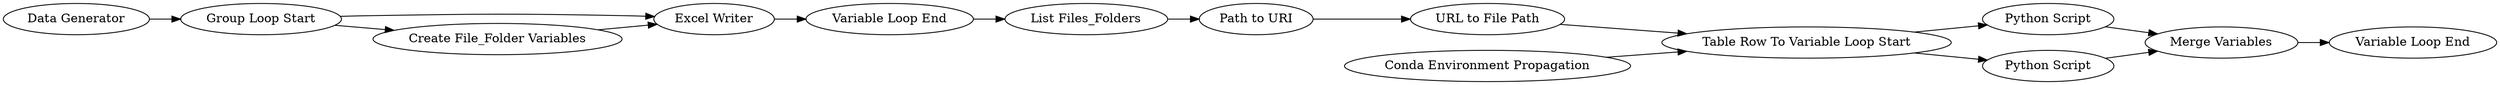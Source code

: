 digraph {
	1 [label="Data Generator"]
	2 [label="Group Loop Start"]
	3 [label="Excel Writer"]
	4 [label="Variable Loop End"]
	5 [label="Create File_Folder Variables"]
	6 [label="List Files_Folders"]
	9 [label="Path to URI"]
	10 [label="URL to File Path"]
	11 [label="Table Row To Variable Loop Start"]
	13 [label="Variable Loop End"]
	14 [label="Python Script"]
	15 [label="Conda Environment Propagation"]
	17 [label="Python Script"]
	18 [label="Merge Variables"]
	1 -> 2
	2 -> 3
	2 -> 5
	3 -> 4
	4 -> 6
	5 -> 3
	6 -> 9
	9 -> 10
	10 -> 11
	11 -> 14
	11 -> 17
	14 -> 18
	15 -> 11
	17 -> 18
	18 -> 13
	rankdir=LR
}
